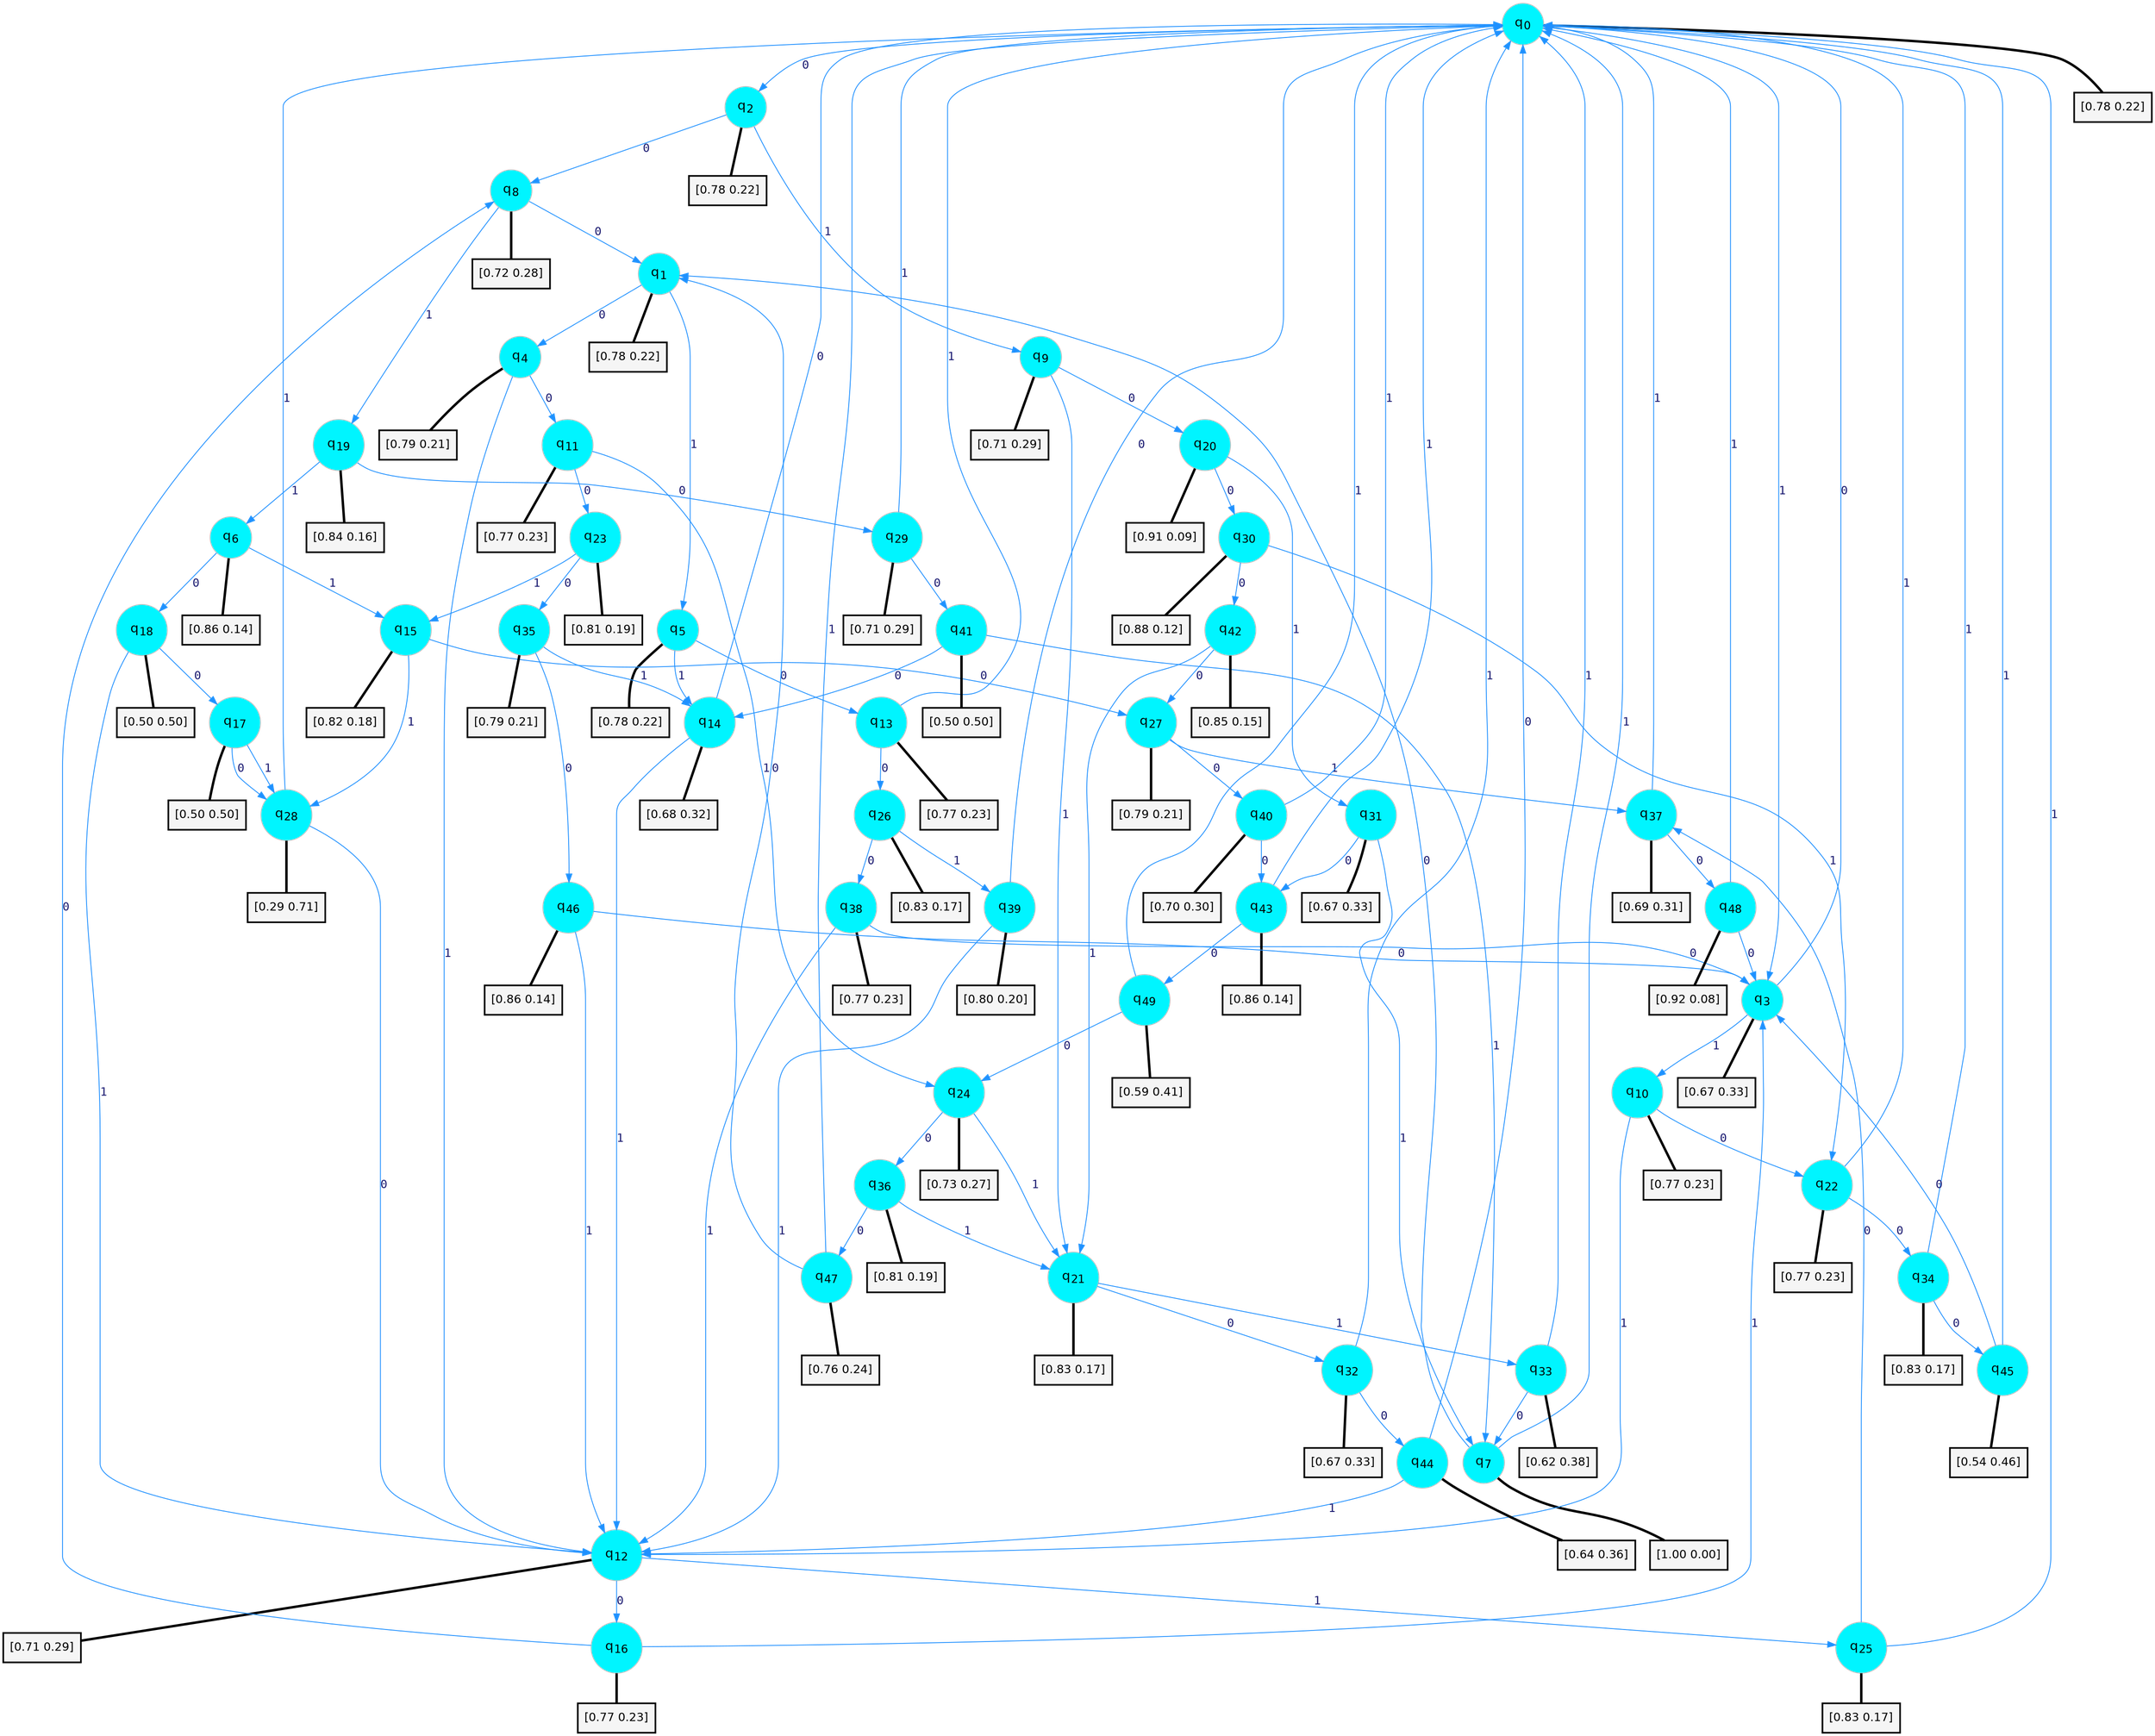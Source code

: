 digraph G {
graph [
bgcolor=transparent, dpi=300, rankdir=TD, size="40,25"];
node [
color=gray, fillcolor=turquoise1, fontcolor=black, fontname=Helvetica, fontsize=16, fontweight=bold, shape=circle, style=filled];
edge [
arrowsize=1, color=dodgerblue1, fontcolor=midnightblue, fontname=courier, fontweight=bold, penwidth=1, style=solid, weight=20];
0[label=<q<SUB>0</SUB>>];
1[label=<q<SUB>1</SUB>>];
2[label=<q<SUB>2</SUB>>];
3[label=<q<SUB>3</SUB>>];
4[label=<q<SUB>4</SUB>>];
5[label=<q<SUB>5</SUB>>];
6[label=<q<SUB>6</SUB>>];
7[label=<q<SUB>7</SUB>>];
8[label=<q<SUB>8</SUB>>];
9[label=<q<SUB>9</SUB>>];
10[label=<q<SUB>10</SUB>>];
11[label=<q<SUB>11</SUB>>];
12[label=<q<SUB>12</SUB>>];
13[label=<q<SUB>13</SUB>>];
14[label=<q<SUB>14</SUB>>];
15[label=<q<SUB>15</SUB>>];
16[label=<q<SUB>16</SUB>>];
17[label=<q<SUB>17</SUB>>];
18[label=<q<SUB>18</SUB>>];
19[label=<q<SUB>19</SUB>>];
20[label=<q<SUB>20</SUB>>];
21[label=<q<SUB>21</SUB>>];
22[label=<q<SUB>22</SUB>>];
23[label=<q<SUB>23</SUB>>];
24[label=<q<SUB>24</SUB>>];
25[label=<q<SUB>25</SUB>>];
26[label=<q<SUB>26</SUB>>];
27[label=<q<SUB>27</SUB>>];
28[label=<q<SUB>28</SUB>>];
29[label=<q<SUB>29</SUB>>];
30[label=<q<SUB>30</SUB>>];
31[label=<q<SUB>31</SUB>>];
32[label=<q<SUB>32</SUB>>];
33[label=<q<SUB>33</SUB>>];
34[label=<q<SUB>34</SUB>>];
35[label=<q<SUB>35</SUB>>];
36[label=<q<SUB>36</SUB>>];
37[label=<q<SUB>37</SUB>>];
38[label=<q<SUB>38</SUB>>];
39[label=<q<SUB>39</SUB>>];
40[label=<q<SUB>40</SUB>>];
41[label=<q<SUB>41</SUB>>];
42[label=<q<SUB>42</SUB>>];
43[label=<q<SUB>43</SUB>>];
44[label=<q<SUB>44</SUB>>];
45[label=<q<SUB>45</SUB>>];
46[label=<q<SUB>46</SUB>>];
47[label=<q<SUB>47</SUB>>];
48[label=<q<SUB>48</SUB>>];
49[label=<q<SUB>49</SUB>>];
50[label="[0.78 0.22]", shape=box,fontcolor=black, fontname=Helvetica, fontsize=14, penwidth=2, fillcolor=whitesmoke,color=black];
51[label="[0.78 0.22]", shape=box,fontcolor=black, fontname=Helvetica, fontsize=14, penwidth=2, fillcolor=whitesmoke,color=black];
52[label="[0.78 0.22]", shape=box,fontcolor=black, fontname=Helvetica, fontsize=14, penwidth=2, fillcolor=whitesmoke,color=black];
53[label="[0.67 0.33]", shape=box,fontcolor=black, fontname=Helvetica, fontsize=14, penwidth=2, fillcolor=whitesmoke,color=black];
54[label="[0.79 0.21]", shape=box,fontcolor=black, fontname=Helvetica, fontsize=14, penwidth=2, fillcolor=whitesmoke,color=black];
55[label="[0.78 0.22]", shape=box,fontcolor=black, fontname=Helvetica, fontsize=14, penwidth=2, fillcolor=whitesmoke,color=black];
56[label="[0.86 0.14]", shape=box,fontcolor=black, fontname=Helvetica, fontsize=14, penwidth=2, fillcolor=whitesmoke,color=black];
57[label="[1.00 0.00]", shape=box,fontcolor=black, fontname=Helvetica, fontsize=14, penwidth=2, fillcolor=whitesmoke,color=black];
58[label="[0.72 0.28]", shape=box,fontcolor=black, fontname=Helvetica, fontsize=14, penwidth=2, fillcolor=whitesmoke,color=black];
59[label="[0.71 0.29]", shape=box,fontcolor=black, fontname=Helvetica, fontsize=14, penwidth=2, fillcolor=whitesmoke,color=black];
60[label="[0.77 0.23]", shape=box,fontcolor=black, fontname=Helvetica, fontsize=14, penwidth=2, fillcolor=whitesmoke,color=black];
61[label="[0.77 0.23]", shape=box,fontcolor=black, fontname=Helvetica, fontsize=14, penwidth=2, fillcolor=whitesmoke,color=black];
62[label="[0.71 0.29]", shape=box,fontcolor=black, fontname=Helvetica, fontsize=14, penwidth=2, fillcolor=whitesmoke,color=black];
63[label="[0.77 0.23]", shape=box,fontcolor=black, fontname=Helvetica, fontsize=14, penwidth=2, fillcolor=whitesmoke,color=black];
64[label="[0.68 0.32]", shape=box,fontcolor=black, fontname=Helvetica, fontsize=14, penwidth=2, fillcolor=whitesmoke,color=black];
65[label="[0.82 0.18]", shape=box,fontcolor=black, fontname=Helvetica, fontsize=14, penwidth=2, fillcolor=whitesmoke,color=black];
66[label="[0.77 0.23]", shape=box,fontcolor=black, fontname=Helvetica, fontsize=14, penwidth=2, fillcolor=whitesmoke,color=black];
67[label="[0.50 0.50]", shape=box,fontcolor=black, fontname=Helvetica, fontsize=14, penwidth=2, fillcolor=whitesmoke,color=black];
68[label="[0.50 0.50]", shape=box,fontcolor=black, fontname=Helvetica, fontsize=14, penwidth=2, fillcolor=whitesmoke,color=black];
69[label="[0.84 0.16]", shape=box,fontcolor=black, fontname=Helvetica, fontsize=14, penwidth=2, fillcolor=whitesmoke,color=black];
70[label="[0.91 0.09]", shape=box,fontcolor=black, fontname=Helvetica, fontsize=14, penwidth=2, fillcolor=whitesmoke,color=black];
71[label="[0.83 0.17]", shape=box,fontcolor=black, fontname=Helvetica, fontsize=14, penwidth=2, fillcolor=whitesmoke,color=black];
72[label="[0.77 0.23]", shape=box,fontcolor=black, fontname=Helvetica, fontsize=14, penwidth=2, fillcolor=whitesmoke,color=black];
73[label="[0.81 0.19]", shape=box,fontcolor=black, fontname=Helvetica, fontsize=14, penwidth=2, fillcolor=whitesmoke,color=black];
74[label="[0.73 0.27]", shape=box,fontcolor=black, fontname=Helvetica, fontsize=14, penwidth=2, fillcolor=whitesmoke,color=black];
75[label="[0.83 0.17]", shape=box,fontcolor=black, fontname=Helvetica, fontsize=14, penwidth=2, fillcolor=whitesmoke,color=black];
76[label="[0.83 0.17]", shape=box,fontcolor=black, fontname=Helvetica, fontsize=14, penwidth=2, fillcolor=whitesmoke,color=black];
77[label="[0.79 0.21]", shape=box,fontcolor=black, fontname=Helvetica, fontsize=14, penwidth=2, fillcolor=whitesmoke,color=black];
78[label="[0.29 0.71]", shape=box,fontcolor=black, fontname=Helvetica, fontsize=14, penwidth=2, fillcolor=whitesmoke,color=black];
79[label="[0.71 0.29]", shape=box,fontcolor=black, fontname=Helvetica, fontsize=14, penwidth=2, fillcolor=whitesmoke,color=black];
80[label="[0.88 0.12]", shape=box,fontcolor=black, fontname=Helvetica, fontsize=14, penwidth=2, fillcolor=whitesmoke,color=black];
81[label="[0.67 0.33]", shape=box,fontcolor=black, fontname=Helvetica, fontsize=14, penwidth=2, fillcolor=whitesmoke,color=black];
82[label="[0.67 0.33]", shape=box,fontcolor=black, fontname=Helvetica, fontsize=14, penwidth=2, fillcolor=whitesmoke,color=black];
83[label="[0.62 0.38]", shape=box,fontcolor=black, fontname=Helvetica, fontsize=14, penwidth=2, fillcolor=whitesmoke,color=black];
84[label="[0.83 0.17]", shape=box,fontcolor=black, fontname=Helvetica, fontsize=14, penwidth=2, fillcolor=whitesmoke,color=black];
85[label="[0.79 0.21]", shape=box,fontcolor=black, fontname=Helvetica, fontsize=14, penwidth=2, fillcolor=whitesmoke,color=black];
86[label="[0.81 0.19]", shape=box,fontcolor=black, fontname=Helvetica, fontsize=14, penwidth=2, fillcolor=whitesmoke,color=black];
87[label="[0.69 0.31]", shape=box,fontcolor=black, fontname=Helvetica, fontsize=14, penwidth=2, fillcolor=whitesmoke,color=black];
88[label="[0.77 0.23]", shape=box,fontcolor=black, fontname=Helvetica, fontsize=14, penwidth=2, fillcolor=whitesmoke,color=black];
89[label="[0.80 0.20]", shape=box,fontcolor=black, fontname=Helvetica, fontsize=14, penwidth=2, fillcolor=whitesmoke,color=black];
90[label="[0.70 0.30]", shape=box,fontcolor=black, fontname=Helvetica, fontsize=14, penwidth=2, fillcolor=whitesmoke,color=black];
91[label="[0.50 0.50]", shape=box,fontcolor=black, fontname=Helvetica, fontsize=14, penwidth=2, fillcolor=whitesmoke,color=black];
92[label="[0.85 0.15]", shape=box,fontcolor=black, fontname=Helvetica, fontsize=14, penwidth=2, fillcolor=whitesmoke,color=black];
93[label="[0.86 0.14]", shape=box,fontcolor=black, fontname=Helvetica, fontsize=14, penwidth=2, fillcolor=whitesmoke,color=black];
94[label="[0.64 0.36]", shape=box,fontcolor=black, fontname=Helvetica, fontsize=14, penwidth=2, fillcolor=whitesmoke,color=black];
95[label="[0.54 0.46]", shape=box,fontcolor=black, fontname=Helvetica, fontsize=14, penwidth=2, fillcolor=whitesmoke,color=black];
96[label="[0.86 0.14]", shape=box,fontcolor=black, fontname=Helvetica, fontsize=14, penwidth=2, fillcolor=whitesmoke,color=black];
97[label="[0.76 0.24]", shape=box,fontcolor=black, fontname=Helvetica, fontsize=14, penwidth=2, fillcolor=whitesmoke,color=black];
98[label="[0.92 0.08]", shape=box,fontcolor=black, fontname=Helvetica, fontsize=14, penwidth=2, fillcolor=whitesmoke,color=black];
99[label="[0.59 0.41]", shape=box,fontcolor=black, fontname=Helvetica, fontsize=14, penwidth=2, fillcolor=whitesmoke,color=black];
0->2 [label=0];
0->3 [label=1];
0->50 [arrowhead=none, penwidth=3,color=black];
1->4 [label=0];
1->5 [label=1];
1->51 [arrowhead=none, penwidth=3,color=black];
2->8 [label=0];
2->9 [label=1];
2->52 [arrowhead=none, penwidth=3,color=black];
3->0 [label=0];
3->10 [label=1];
3->53 [arrowhead=none, penwidth=3,color=black];
4->11 [label=0];
4->12 [label=1];
4->54 [arrowhead=none, penwidth=3,color=black];
5->13 [label=0];
5->14 [label=1];
5->55 [arrowhead=none, penwidth=3,color=black];
6->18 [label=0];
6->15 [label=1];
6->56 [arrowhead=none, penwidth=3,color=black];
7->1 [label=0];
7->0 [label=1];
7->57 [arrowhead=none, penwidth=3,color=black];
8->1 [label=0];
8->19 [label=1];
8->58 [arrowhead=none, penwidth=3,color=black];
9->20 [label=0];
9->21 [label=1];
9->59 [arrowhead=none, penwidth=3,color=black];
10->22 [label=0];
10->12 [label=1];
10->60 [arrowhead=none, penwidth=3,color=black];
11->23 [label=0];
11->24 [label=1];
11->61 [arrowhead=none, penwidth=3,color=black];
12->16 [label=0];
12->25 [label=1];
12->62 [arrowhead=none, penwidth=3,color=black];
13->26 [label=0];
13->0 [label=1];
13->63 [arrowhead=none, penwidth=3,color=black];
14->0 [label=0];
14->12 [label=1];
14->64 [arrowhead=none, penwidth=3,color=black];
15->27 [label=0];
15->28 [label=1];
15->65 [arrowhead=none, penwidth=3,color=black];
16->8 [label=0];
16->3 [label=1];
16->66 [arrowhead=none, penwidth=3,color=black];
17->28 [label=0];
17->28 [label=1];
17->67 [arrowhead=none, penwidth=3,color=black];
18->17 [label=0];
18->12 [label=1];
18->68 [arrowhead=none, penwidth=3,color=black];
19->29 [label=0];
19->6 [label=1];
19->69 [arrowhead=none, penwidth=3,color=black];
20->30 [label=0];
20->31 [label=1];
20->70 [arrowhead=none, penwidth=3,color=black];
21->32 [label=0];
21->33 [label=1];
21->71 [arrowhead=none, penwidth=3,color=black];
22->34 [label=0];
22->0 [label=1];
22->72 [arrowhead=none, penwidth=3,color=black];
23->35 [label=0];
23->15 [label=1];
23->73 [arrowhead=none, penwidth=3,color=black];
24->36 [label=0];
24->21 [label=1];
24->74 [arrowhead=none, penwidth=3,color=black];
25->37 [label=0];
25->0 [label=1];
25->75 [arrowhead=none, penwidth=3,color=black];
26->38 [label=0];
26->39 [label=1];
26->76 [arrowhead=none, penwidth=3,color=black];
27->40 [label=0];
27->37 [label=1];
27->77 [arrowhead=none, penwidth=3,color=black];
28->12 [label=0];
28->0 [label=1];
28->78 [arrowhead=none, penwidth=3,color=black];
29->41 [label=0];
29->0 [label=1];
29->79 [arrowhead=none, penwidth=3,color=black];
30->42 [label=0];
30->22 [label=1];
30->80 [arrowhead=none, penwidth=3,color=black];
31->43 [label=0];
31->7 [label=1];
31->81 [arrowhead=none, penwidth=3,color=black];
32->44 [label=0];
32->0 [label=1];
32->82 [arrowhead=none, penwidth=3,color=black];
33->7 [label=0];
33->0 [label=1];
33->83 [arrowhead=none, penwidth=3,color=black];
34->45 [label=0];
34->0 [label=1];
34->84 [arrowhead=none, penwidth=3,color=black];
35->46 [label=0];
35->14 [label=1];
35->85 [arrowhead=none, penwidth=3,color=black];
36->47 [label=0];
36->21 [label=1];
36->86 [arrowhead=none, penwidth=3,color=black];
37->48 [label=0];
37->0 [label=1];
37->87 [arrowhead=none, penwidth=3,color=black];
38->3 [label=0];
38->12 [label=1];
38->88 [arrowhead=none, penwidth=3,color=black];
39->0 [label=0];
39->12 [label=1];
39->89 [arrowhead=none, penwidth=3,color=black];
40->43 [label=0];
40->0 [label=1];
40->90 [arrowhead=none, penwidth=3,color=black];
41->14 [label=0];
41->7 [label=1];
41->91 [arrowhead=none, penwidth=3,color=black];
42->27 [label=0];
42->21 [label=1];
42->92 [arrowhead=none, penwidth=3,color=black];
43->49 [label=0];
43->0 [label=1];
43->93 [arrowhead=none, penwidth=3,color=black];
44->0 [label=0];
44->12 [label=1];
44->94 [arrowhead=none, penwidth=3,color=black];
45->3 [label=0];
45->0 [label=1];
45->95 [arrowhead=none, penwidth=3,color=black];
46->3 [label=0];
46->12 [label=1];
46->96 [arrowhead=none, penwidth=3,color=black];
47->1 [label=0];
47->0 [label=1];
47->97 [arrowhead=none, penwidth=3,color=black];
48->3 [label=0];
48->0 [label=1];
48->98 [arrowhead=none, penwidth=3,color=black];
49->24 [label=0];
49->0 [label=1];
49->99 [arrowhead=none, penwidth=3,color=black];
}
